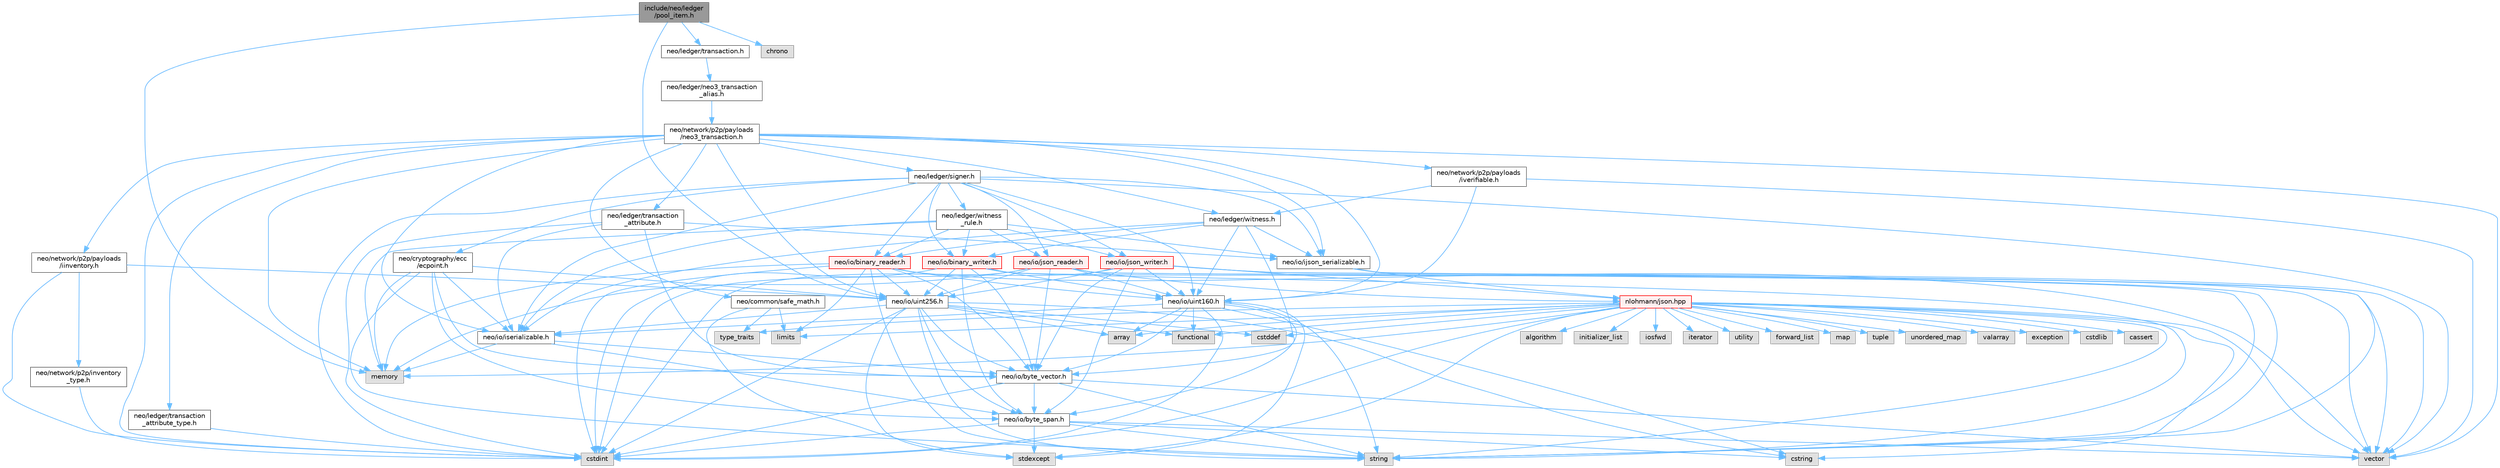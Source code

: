 digraph "include/neo/ledger/pool_item.h"
{
 // LATEX_PDF_SIZE
  bgcolor="transparent";
  edge [fontname=Helvetica,fontsize=10,labelfontname=Helvetica,labelfontsize=10];
  node [fontname=Helvetica,fontsize=10,shape=box,height=0.2,width=0.4];
  Node1 [id="Node000001",label="include/neo/ledger\l/pool_item.h",height=0.2,width=0.4,color="gray40", fillcolor="grey60", style="filled", fontcolor="black",tooltip=" "];
  Node1 -> Node2 [id="edge154_Node000001_Node000002",color="steelblue1",style="solid",tooltip=" "];
  Node2 [id="Node000002",label="neo/io/uint256.h",height=0.2,width=0.4,color="grey40", fillcolor="white", style="filled",URL="$uint256_8h.html",tooltip=" "];
  Node2 -> Node3 [id="edge155_Node000002_Node000003",color="steelblue1",style="solid",tooltip=" "];
  Node3 [id="Node000003",label="neo/io/byte_span.h",height=0.2,width=0.4,color="grey40", fillcolor="white", style="filled",URL="$io_2byte__span_8h.html",tooltip=" "];
  Node3 -> Node4 [id="edge156_Node000003_Node000004",color="steelblue1",style="solid",tooltip=" "];
  Node4 [id="Node000004",label="cstdint",height=0.2,width=0.4,color="grey60", fillcolor="#E0E0E0", style="filled",tooltip=" "];
  Node3 -> Node5 [id="edge157_Node000003_Node000005",color="steelblue1",style="solid",tooltip=" "];
  Node5 [id="Node000005",label="cstring",height=0.2,width=0.4,color="grey60", fillcolor="#E0E0E0", style="filled",tooltip=" "];
  Node3 -> Node6 [id="edge158_Node000003_Node000006",color="steelblue1",style="solid",tooltip=" "];
  Node6 [id="Node000006",label="stdexcept",height=0.2,width=0.4,color="grey60", fillcolor="#E0E0E0", style="filled",tooltip=" "];
  Node3 -> Node7 [id="edge159_Node000003_Node000007",color="steelblue1",style="solid",tooltip=" "];
  Node7 [id="Node000007",label="string",height=0.2,width=0.4,color="grey60", fillcolor="#E0E0E0", style="filled",tooltip=" "];
  Node3 -> Node8 [id="edge160_Node000003_Node000008",color="steelblue1",style="solid",tooltip=" "];
  Node8 [id="Node000008",label="vector",height=0.2,width=0.4,color="grey60", fillcolor="#E0E0E0", style="filled",tooltip=" "];
  Node2 -> Node9 [id="edge161_Node000002_Node000009",color="steelblue1",style="solid",tooltip=" "];
  Node9 [id="Node000009",label="neo/io/byte_vector.h",height=0.2,width=0.4,color="grey40", fillcolor="white", style="filled",URL="$io_2byte__vector_8h.html",tooltip=" "];
  Node9 -> Node3 [id="edge162_Node000009_Node000003",color="steelblue1",style="solid",tooltip=" "];
  Node9 -> Node4 [id="edge163_Node000009_Node000004",color="steelblue1",style="solid",tooltip=" "];
  Node9 -> Node7 [id="edge164_Node000009_Node000007",color="steelblue1",style="solid",tooltip=" "];
  Node9 -> Node8 [id="edge165_Node000009_Node000008",color="steelblue1",style="solid",tooltip=" "];
  Node2 -> Node10 [id="edge166_Node000002_Node000010",color="steelblue1",style="solid",tooltip=" "];
  Node10 [id="Node000010",label="neo/io/iserializable.h",height=0.2,width=0.4,color="grey40", fillcolor="white", style="filled",URL="$iserializable_8h.html",tooltip=" "];
  Node10 -> Node3 [id="edge167_Node000010_Node000003",color="steelblue1",style="solid",tooltip=" "];
  Node10 -> Node9 [id="edge168_Node000010_Node000009",color="steelblue1",style="solid",tooltip=" "];
  Node10 -> Node11 [id="edge169_Node000010_Node000011",color="steelblue1",style="solid",tooltip=" "];
  Node11 [id="Node000011",label="memory",height=0.2,width=0.4,color="grey60", fillcolor="#E0E0E0", style="filled",tooltip=" "];
  Node2 -> Node12 [id="edge170_Node000002_Node000012",color="steelblue1",style="solid",tooltip=" "];
  Node12 [id="Node000012",label="array",height=0.2,width=0.4,color="grey60", fillcolor="#E0E0E0", style="filled",tooltip=" "];
  Node2 -> Node13 [id="edge171_Node000002_Node000013",color="steelblue1",style="solid",tooltip=" "];
  Node13 [id="Node000013",label="cstddef",height=0.2,width=0.4,color="grey60", fillcolor="#E0E0E0", style="filled",tooltip=" "];
  Node2 -> Node4 [id="edge172_Node000002_Node000004",color="steelblue1",style="solid",tooltip=" "];
  Node2 -> Node5 [id="edge173_Node000002_Node000005",color="steelblue1",style="solid",tooltip=" "];
  Node2 -> Node14 [id="edge174_Node000002_Node000014",color="steelblue1",style="solid",tooltip=" "];
  Node14 [id="Node000014",label="functional",height=0.2,width=0.4,color="grey60", fillcolor="#E0E0E0", style="filled",tooltip=" "];
  Node2 -> Node6 [id="edge175_Node000002_Node000006",color="steelblue1",style="solid",tooltip=" "];
  Node2 -> Node7 [id="edge176_Node000002_Node000007",color="steelblue1",style="solid",tooltip=" "];
  Node1 -> Node15 [id="edge177_Node000001_Node000015",color="steelblue1",style="solid",tooltip=" "];
  Node15 [id="Node000015",label="neo/ledger/transaction.h",height=0.2,width=0.4,color="grey40", fillcolor="white", style="filled",URL="$ledger_2transaction_8h.html",tooltip=" "];
  Node15 -> Node16 [id="edge178_Node000015_Node000016",color="steelblue1",style="solid",tooltip=" "];
  Node16 [id="Node000016",label="neo/ledger/neo3_transaction\l_alias.h",height=0.2,width=0.4,color="grey40", fillcolor="white", style="filled",URL="$neo3__transaction__alias_8h.html",tooltip=" "];
  Node16 -> Node17 [id="edge179_Node000016_Node000017",color="steelblue1",style="solid",tooltip=" "];
  Node17 [id="Node000017",label="neo/network/p2p/payloads\l/neo3_transaction.h",height=0.2,width=0.4,color="grey40", fillcolor="white", style="filled",URL="$neo3__transaction_8h.html",tooltip=" "];
  Node17 -> Node18 [id="edge180_Node000017_Node000018",color="steelblue1",style="solid",tooltip=" "];
  Node18 [id="Node000018",label="neo/common/safe_math.h",height=0.2,width=0.4,color="grey40", fillcolor="white", style="filled",URL="$safe__math_8h.html",tooltip=" "];
  Node18 -> Node19 [id="edge181_Node000018_Node000019",color="steelblue1",style="solid",tooltip=" "];
  Node19 [id="Node000019",label="limits",height=0.2,width=0.4,color="grey60", fillcolor="#E0E0E0", style="filled",tooltip=" "];
  Node18 -> Node6 [id="edge182_Node000018_Node000006",color="steelblue1",style="solid",tooltip=" "];
  Node18 -> Node20 [id="edge183_Node000018_Node000020",color="steelblue1",style="solid",tooltip=" "];
  Node20 [id="Node000020",label="type_traits",height=0.2,width=0.4,color="grey60", fillcolor="#E0E0E0", style="filled",tooltip=" "];
  Node17 -> Node21 [id="edge184_Node000017_Node000021",color="steelblue1",style="solid",tooltip=" "];
  Node21 [id="Node000021",label="neo/io/ijson_serializable.h",height=0.2,width=0.4,color="grey40", fillcolor="white", style="filled",URL="$ijson__serializable_8h.html",tooltip=" "];
  Node21 -> Node22 [id="edge185_Node000021_Node000022",color="steelblue1",style="solid",tooltip=" "];
  Node22 [id="Node000022",label="nlohmann/json.hpp",height=0.2,width=0.4,color="red", fillcolor="#FFF0F0", style="filled",URL="$json_8hpp.html",tooltip=" "];
  Node22 -> Node23 [id="edge186_Node000022_Node000023",color="steelblue1",style="solid",tooltip=" "];
  Node23 [id="Node000023",label="algorithm",height=0.2,width=0.4,color="grey60", fillcolor="#E0E0E0", style="filled",tooltip=" "];
  Node22 -> Node13 [id="edge187_Node000022_Node000013",color="steelblue1",style="solid",tooltip=" "];
  Node22 -> Node14 [id="edge188_Node000022_Node000014",color="steelblue1",style="solid",tooltip=" "];
  Node22 -> Node24 [id="edge189_Node000022_Node000024",color="steelblue1",style="solid",tooltip=" "];
  Node24 [id="Node000024",label="initializer_list",height=0.2,width=0.4,color="grey60", fillcolor="#E0E0E0", style="filled",tooltip=" "];
  Node22 -> Node25 [id="edge190_Node000022_Node000025",color="steelblue1",style="solid",tooltip=" "];
  Node25 [id="Node000025",label="iosfwd",height=0.2,width=0.4,color="grey60", fillcolor="#E0E0E0", style="filled",tooltip=" "];
  Node22 -> Node26 [id="edge191_Node000022_Node000026",color="steelblue1",style="solid",tooltip=" "];
  Node26 [id="Node000026",label="iterator",height=0.2,width=0.4,color="grey60", fillcolor="#E0E0E0", style="filled",tooltip=" "];
  Node22 -> Node11 [id="edge192_Node000022_Node000011",color="steelblue1",style="solid",tooltip=" "];
  Node22 -> Node7 [id="edge193_Node000022_Node000007",color="steelblue1",style="solid",tooltip=" "];
  Node22 -> Node27 [id="edge194_Node000022_Node000027",color="steelblue1",style="solid",tooltip=" "];
  Node27 [id="Node000027",label="utility",height=0.2,width=0.4,color="grey60", fillcolor="#E0E0E0", style="filled",tooltip=" "];
  Node22 -> Node8 [id="edge195_Node000022_Node000008",color="steelblue1",style="solid",tooltip=" "];
  Node22 -> Node12 [id="edge196_Node000022_Node000012",color="steelblue1",style="solid",tooltip=" "];
  Node22 -> Node28 [id="edge197_Node000022_Node000028",color="steelblue1",style="solid",tooltip=" "];
  Node28 [id="Node000028",label="forward_list",height=0.2,width=0.4,color="grey60", fillcolor="#E0E0E0", style="filled",tooltip=" "];
  Node22 -> Node29 [id="edge198_Node000022_Node000029",color="steelblue1",style="solid",tooltip=" "];
  Node29 [id="Node000029",label="map",height=0.2,width=0.4,color="grey60", fillcolor="#E0E0E0", style="filled",tooltip=" "];
  Node22 -> Node30 [id="edge199_Node000022_Node000030",color="steelblue1",style="solid",tooltip=" "];
  Node30 [id="Node000030",label="tuple",height=0.2,width=0.4,color="grey60", fillcolor="#E0E0E0", style="filled",tooltip=" "];
  Node22 -> Node20 [id="edge200_Node000022_Node000020",color="steelblue1",style="solid",tooltip=" "];
  Node22 -> Node31 [id="edge201_Node000022_Node000031",color="steelblue1",style="solid",tooltip=" "];
  Node31 [id="Node000031",label="unordered_map",height=0.2,width=0.4,color="grey60", fillcolor="#E0E0E0", style="filled",tooltip=" "];
  Node22 -> Node32 [id="edge202_Node000022_Node000032",color="steelblue1",style="solid",tooltip=" "];
  Node32 [id="Node000032",label="valarray",height=0.2,width=0.4,color="grey60", fillcolor="#E0E0E0", style="filled",tooltip=" "];
  Node22 -> Node33 [id="edge203_Node000022_Node000033",color="steelblue1",style="solid",tooltip=" "];
  Node33 [id="Node000033",label="exception",height=0.2,width=0.4,color="grey60", fillcolor="#E0E0E0", style="filled",tooltip=" "];
  Node22 -> Node6 [id="edge204_Node000022_Node000006",color="steelblue1",style="solid",tooltip=" "];
  Node22 -> Node4 [id="edge205_Node000022_Node000004",color="steelblue1",style="solid",tooltip=" "];
  Node22 -> Node34 [id="edge206_Node000022_Node000034",color="steelblue1",style="solid",tooltip=" "];
  Node34 [id="Node000034",label="cstdlib",height=0.2,width=0.4,color="grey60", fillcolor="#E0E0E0", style="filled",tooltip=" "];
  Node22 -> Node35 [id="edge207_Node000022_Node000035",color="steelblue1",style="solid",tooltip=" "];
  Node35 [id="Node000035",label="cassert",height=0.2,width=0.4,color="grey60", fillcolor="#E0E0E0", style="filled",tooltip=" "];
  Node22 -> Node19 [id="edge208_Node000022_Node000019",color="steelblue1",style="solid",tooltip=" "];
  Node22 -> Node5 [id="edge209_Node000022_Node000005",color="steelblue1",style="solid",tooltip=" "];
  Node21 -> Node7 [id="edge210_Node000021_Node000007",color="steelblue1",style="solid",tooltip=" "];
  Node17 -> Node10 [id="edge211_Node000017_Node000010",color="steelblue1",style="solid",tooltip=" "];
  Node17 -> Node46 [id="edge212_Node000017_Node000046",color="steelblue1",style="solid",tooltip=" "];
  Node46 [id="Node000046",label="neo/io/uint160.h",height=0.2,width=0.4,color="grey40", fillcolor="white", style="filled",URL="$uint160_8h.html",tooltip=" "];
  Node46 -> Node3 [id="edge213_Node000046_Node000003",color="steelblue1",style="solid",tooltip=" "];
  Node46 -> Node9 [id="edge214_Node000046_Node000009",color="steelblue1",style="solid",tooltip=" "];
  Node46 -> Node10 [id="edge215_Node000046_Node000010",color="steelblue1",style="solid",tooltip=" "];
  Node46 -> Node12 [id="edge216_Node000046_Node000012",color="steelblue1",style="solid",tooltip=" "];
  Node46 -> Node4 [id="edge217_Node000046_Node000004",color="steelblue1",style="solid",tooltip=" "];
  Node46 -> Node5 [id="edge218_Node000046_Node000005",color="steelblue1",style="solid",tooltip=" "];
  Node46 -> Node14 [id="edge219_Node000046_Node000014",color="steelblue1",style="solid",tooltip=" "];
  Node46 -> Node6 [id="edge220_Node000046_Node000006",color="steelblue1",style="solid",tooltip=" "];
  Node46 -> Node7 [id="edge221_Node000046_Node000007",color="steelblue1",style="solid",tooltip=" "];
  Node17 -> Node2 [id="edge222_Node000017_Node000002",color="steelblue1",style="solid",tooltip=" "];
  Node17 -> Node47 [id="edge223_Node000017_Node000047",color="steelblue1",style="solid",tooltip=" "];
  Node47 [id="Node000047",label="neo/ledger/signer.h",height=0.2,width=0.4,color="grey40", fillcolor="white", style="filled",URL="$signer_8h.html",tooltip=" "];
  Node47 -> Node48 [id="edge224_Node000047_Node000048",color="steelblue1",style="solid",tooltip=" "];
  Node48 [id="Node000048",label="neo/cryptography/ecc\l/ecpoint.h",height=0.2,width=0.4,color="grey40", fillcolor="white", style="filled",URL="$ecpoint_8h.html",tooltip=" "];
  Node48 -> Node3 [id="edge225_Node000048_Node000003",color="steelblue1",style="solid",tooltip=" "];
  Node48 -> Node9 [id="edge226_Node000048_Node000009",color="steelblue1",style="solid",tooltip=" "];
  Node48 -> Node10 [id="edge227_Node000048_Node000010",color="steelblue1",style="solid",tooltip=" "];
  Node48 -> Node2 [id="edge228_Node000048_Node000002",color="steelblue1",style="solid",tooltip=" "];
  Node48 -> Node11 [id="edge229_Node000048_Node000011",color="steelblue1",style="solid",tooltip=" "];
  Node48 -> Node7 [id="edge230_Node000048_Node000007",color="steelblue1",style="solid",tooltip=" "];
  Node47 -> Node49 [id="edge231_Node000047_Node000049",color="steelblue1",style="solid",tooltip=" "];
  Node49 [id="Node000049",label="neo/io/binary_reader.h",height=0.2,width=0.4,color="red", fillcolor="#FFF0F0", style="filled",URL="$binary__reader_8h.html",tooltip=" "];
  Node49 -> Node9 [id="edge232_Node000049_Node000009",color="steelblue1",style="solid",tooltip=" "];
  Node49 -> Node46 [id="edge233_Node000049_Node000046",color="steelblue1",style="solid",tooltip=" "];
  Node49 -> Node2 [id="edge234_Node000049_Node000002",color="steelblue1",style="solid",tooltip=" "];
  Node49 -> Node4 [id="edge235_Node000049_Node000004",color="steelblue1",style="solid",tooltip=" "];
  Node49 -> Node19 [id="edge236_Node000049_Node000019",color="steelblue1",style="solid",tooltip=" "];
  Node49 -> Node11 [id="edge237_Node000049_Node000011",color="steelblue1",style="solid",tooltip=" "];
  Node49 -> Node7 [id="edge238_Node000049_Node000007",color="steelblue1",style="solid",tooltip=" "];
  Node49 -> Node8 [id="edge239_Node000049_Node000008",color="steelblue1",style="solid",tooltip=" "];
  Node47 -> Node52 [id="edge240_Node000047_Node000052",color="steelblue1",style="solid",tooltip=" "];
  Node52 [id="Node000052",label="neo/io/binary_writer.h",height=0.2,width=0.4,color="red", fillcolor="#FFF0F0", style="filled",URL="$binary__writer_8h.html",tooltip=" "];
  Node52 -> Node3 [id="edge241_Node000052_Node000003",color="steelblue1",style="solid",tooltip=" "];
  Node52 -> Node9 [id="edge242_Node000052_Node000009",color="steelblue1",style="solid",tooltip=" "];
  Node52 -> Node46 [id="edge243_Node000052_Node000046",color="steelblue1",style="solid",tooltip=" "];
  Node52 -> Node2 [id="edge244_Node000052_Node000002",color="steelblue1",style="solid",tooltip=" "];
  Node52 -> Node4 [id="edge245_Node000052_Node000004",color="steelblue1",style="solid",tooltip=" "];
  Node52 -> Node7 [id="edge246_Node000052_Node000007",color="steelblue1",style="solid",tooltip=" "];
  Node52 -> Node8 [id="edge247_Node000052_Node000008",color="steelblue1",style="solid",tooltip=" "];
  Node47 -> Node21 [id="edge248_Node000047_Node000021",color="steelblue1",style="solid",tooltip=" "];
  Node47 -> Node10 [id="edge249_Node000047_Node000010",color="steelblue1",style="solid",tooltip=" "];
  Node47 -> Node53 [id="edge250_Node000047_Node000053",color="steelblue1",style="solid",tooltip=" "];
  Node53 [id="Node000053",label="neo/io/json_reader.h",height=0.2,width=0.4,color="red", fillcolor="#FFF0F0", style="filled",URL="$json__reader_8h.html",tooltip=" "];
  Node53 -> Node9 [id="edge251_Node000053_Node000009",color="steelblue1",style="solid",tooltip=" "];
  Node53 -> Node46 [id="edge252_Node000053_Node000046",color="steelblue1",style="solid",tooltip=" "];
  Node53 -> Node2 [id="edge253_Node000053_Node000002",color="steelblue1",style="solid",tooltip=" "];
  Node53 -> Node4 [id="edge254_Node000053_Node000004",color="steelblue1",style="solid",tooltip=" "];
  Node53 -> Node11 [id="edge255_Node000053_Node000011",color="steelblue1",style="solid",tooltip=" "];
  Node53 -> Node22 [id="edge256_Node000053_Node000022",color="steelblue1",style="solid",tooltip=" "];
  Node53 -> Node7 [id="edge257_Node000053_Node000007",color="steelblue1",style="solid",tooltip=" "];
  Node53 -> Node8 [id="edge258_Node000053_Node000008",color="steelblue1",style="solid",tooltip=" "];
  Node47 -> Node55 [id="edge259_Node000047_Node000055",color="steelblue1",style="solid",tooltip=" "];
  Node55 [id="Node000055",label="neo/io/json_writer.h",height=0.2,width=0.4,color="red", fillcolor="#FFF0F0", style="filled",URL="$json__writer_8h.html",tooltip=" "];
  Node55 -> Node3 [id="edge260_Node000055_Node000003",color="steelblue1",style="solid",tooltip=" "];
  Node55 -> Node9 [id="edge261_Node000055_Node000009",color="steelblue1",style="solid",tooltip=" "];
  Node55 -> Node46 [id="edge262_Node000055_Node000046",color="steelblue1",style="solid",tooltip=" "];
  Node55 -> Node2 [id="edge263_Node000055_Node000002",color="steelblue1",style="solid",tooltip=" "];
  Node55 -> Node4 [id="edge264_Node000055_Node000004",color="steelblue1",style="solid",tooltip=" "];
  Node55 -> Node22 [id="edge265_Node000055_Node000022",color="steelblue1",style="solid",tooltip=" "];
  Node55 -> Node7 [id="edge266_Node000055_Node000007",color="steelblue1",style="solid",tooltip=" "];
  Node55 -> Node8 [id="edge267_Node000055_Node000008",color="steelblue1",style="solid",tooltip=" "];
  Node47 -> Node46 [id="edge268_Node000047_Node000046",color="steelblue1",style="solid",tooltip=" "];
  Node47 -> Node56 [id="edge269_Node000047_Node000056",color="steelblue1",style="solid",tooltip=" "];
  Node56 [id="Node000056",label="neo/ledger/witness\l_rule.h",height=0.2,width=0.4,color="grey40", fillcolor="white", style="filled",URL="$witness__rule_8h.html",tooltip=" "];
  Node56 -> Node49 [id="edge270_Node000056_Node000049",color="steelblue1",style="solid",tooltip=" "];
  Node56 -> Node52 [id="edge271_Node000056_Node000052",color="steelblue1",style="solid",tooltip=" "];
  Node56 -> Node21 [id="edge272_Node000056_Node000021",color="steelblue1",style="solid",tooltip=" "];
  Node56 -> Node10 [id="edge273_Node000056_Node000010",color="steelblue1",style="solid",tooltip=" "];
  Node56 -> Node53 [id="edge274_Node000056_Node000053",color="steelblue1",style="solid",tooltip=" "];
  Node56 -> Node55 [id="edge275_Node000056_Node000055",color="steelblue1",style="solid",tooltip=" "];
  Node56 -> Node11 [id="edge276_Node000056_Node000011",color="steelblue1",style="solid",tooltip=" "];
  Node47 -> Node4 [id="edge277_Node000047_Node000004",color="steelblue1",style="solid",tooltip=" "];
  Node47 -> Node8 [id="edge278_Node000047_Node000008",color="steelblue1",style="solid",tooltip=" "];
  Node17 -> Node57 [id="edge279_Node000017_Node000057",color="steelblue1",style="solid",tooltip=" "];
  Node57 [id="Node000057",label="neo/ledger/transaction\l_attribute.h",height=0.2,width=0.4,color="grey40", fillcolor="white", style="filled",URL="$transaction__attribute_8h.html",tooltip=" "];
  Node57 -> Node9 [id="edge280_Node000057_Node000009",color="steelblue1",style="solid",tooltip=" "];
  Node57 -> Node21 [id="edge281_Node000057_Node000021",color="steelblue1",style="solid",tooltip=" "];
  Node57 -> Node10 [id="edge282_Node000057_Node000010",color="steelblue1",style="solid",tooltip=" "];
  Node57 -> Node4 [id="edge283_Node000057_Node000004",color="steelblue1",style="solid",tooltip=" "];
  Node17 -> Node58 [id="edge284_Node000017_Node000058",color="steelblue1",style="solid",tooltip=" "];
  Node58 [id="Node000058",label="neo/ledger/transaction\l_attribute_type.h",height=0.2,width=0.4,color="grey40", fillcolor="white", style="filled",URL="$transaction__attribute__type_8h.html",tooltip=" "];
  Node58 -> Node4 [id="edge285_Node000058_Node000004",color="steelblue1",style="solid",tooltip=" "];
  Node17 -> Node59 [id="edge286_Node000017_Node000059",color="steelblue1",style="solid",tooltip=" "];
  Node59 [id="Node000059",label="neo/ledger/witness.h",height=0.2,width=0.4,color="grey40", fillcolor="white", style="filled",URL="$ledger_2witness_8h.html",tooltip=" "];
  Node59 -> Node49 [id="edge287_Node000059_Node000049",color="steelblue1",style="solid",tooltip=" "];
  Node59 -> Node52 [id="edge288_Node000059_Node000052",color="steelblue1",style="solid",tooltip=" "];
  Node59 -> Node9 [id="edge289_Node000059_Node000009",color="steelblue1",style="solid",tooltip=" "];
  Node59 -> Node21 [id="edge290_Node000059_Node000021",color="steelblue1",style="solid",tooltip=" "];
  Node59 -> Node10 [id="edge291_Node000059_Node000010",color="steelblue1",style="solid",tooltip=" "];
  Node59 -> Node46 [id="edge292_Node000059_Node000046",color="steelblue1",style="solid",tooltip=" "];
  Node17 -> Node60 [id="edge293_Node000017_Node000060",color="steelblue1",style="solid",tooltip=" "];
  Node60 [id="Node000060",label="neo/network/p2p/payloads\l/iinventory.h",height=0.2,width=0.4,color="grey40", fillcolor="white", style="filled",URL="$payloads_2iinventory_8h.html",tooltip=" "];
  Node60 -> Node2 [id="edge294_Node000060_Node000002",color="steelblue1",style="solid",tooltip=" "];
  Node60 -> Node61 [id="edge295_Node000060_Node000061",color="steelblue1",style="solid",tooltip=" "];
  Node61 [id="Node000061",label="neo/network/p2p/inventory\l_type.h",height=0.2,width=0.4,color="grey40", fillcolor="white", style="filled",URL="$p2p_2inventory__type_8h.html",tooltip=" "];
  Node61 -> Node4 [id="edge296_Node000061_Node000004",color="steelblue1",style="solid",tooltip=" "];
  Node60 -> Node4 [id="edge297_Node000060_Node000004",color="steelblue1",style="solid",tooltip=" "];
  Node17 -> Node62 [id="edge298_Node000017_Node000062",color="steelblue1",style="solid",tooltip=" "];
  Node62 [id="Node000062",label="neo/network/p2p/payloads\l/iverifiable.h",height=0.2,width=0.4,color="grey40", fillcolor="white", style="filled",URL="$iverifiable_8h.html",tooltip=" "];
  Node62 -> Node46 [id="edge299_Node000062_Node000046",color="steelblue1",style="solid",tooltip=" "];
  Node62 -> Node59 [id="edge300_Node000062_Node000059",color="steelblue1",style="solid",tooltip=" "];
  Node62 -> Node8 [id="edge301_Node000062_Node000008",color="steelblue1",style="solid",tooltip=" "];
  Node17 -> Node4 [id="edge302_Node000017_Node000004",color="steelblue1",style="solid",tooltip=" "];
  Node17 -> Node11 [id="edge303_Node000017_Node000011",color="steelblue1",style="solid",tooltip=" "];
  Node17 -> Node8 [id="edge304_Node000017_Node000008",color="steelblue1",style="solid",tooltip=" "];
  Node1 -> Node63 [id="edge305_Node000001_Node000063",color="steelblue1",style="solid",tooltip=" "];
  Node63 [id="Node000063",label="chrono",height=0.2,width=0.4,color="grey60", fillcolor="#E0E0E0", style="filled",tooltip=" "];
  Node1 -> Node11 [id="edge306_Node000001_Node000011",color="steelblue1",style="solid",tooltip=" "];
}
